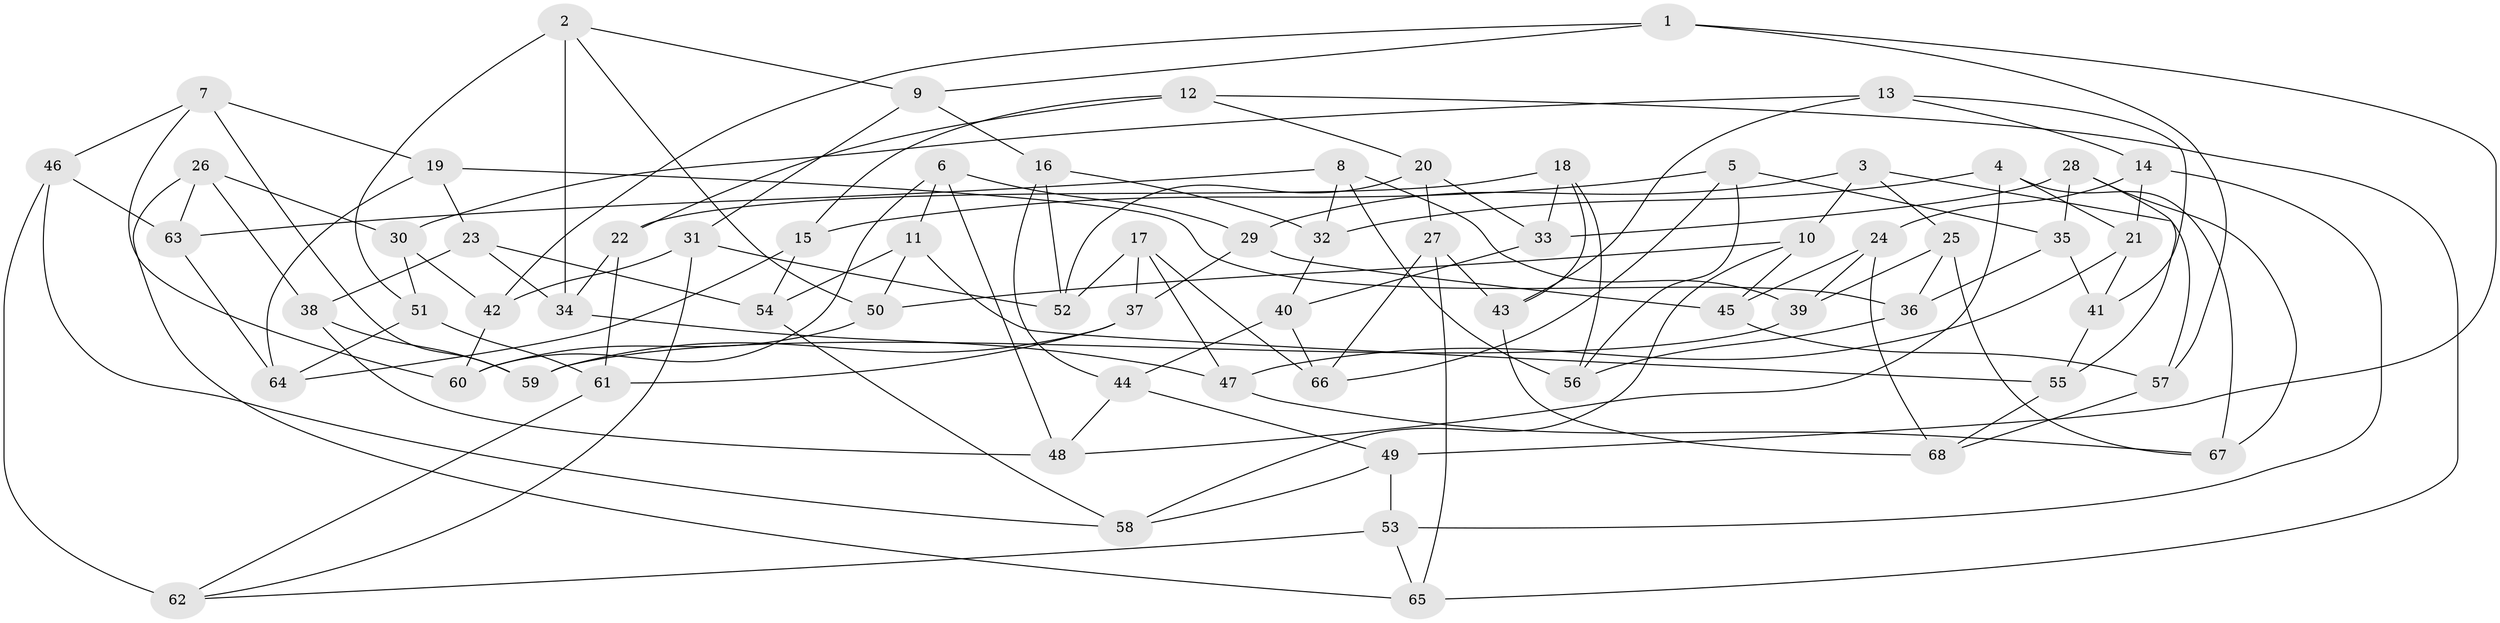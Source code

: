 // Generated by graph-tools (version 1.1) at 2025/16/03/09/25 04:16:38]
// undirected, 68 vertices, 136 edges
graph export_dot {
graph [start="1"]
  node [color=gray90,style=filled];
  1;
  2;
  3;
  4;
  5;
  6;
  7;
  8;
  9;
  10;
  11;
  12;
  13;
  14;
  15;
  16;
  17;
  18;
  19;
  20;
  21;
  22;
  23;
  24;
  25;
  26;
  27;
  28;
  29;
  30;
  31;
  32;
  33;
  34;
  35;
  36;
  37;
  38;
  39;
  40;
  41;
  42;
  43;
  44;
  45;
  46;
  47;
  48;
  49;
  50;
  51;
  52;
  53;
  54;
  55;
  56;
  57;
  58;
  59;
  60;
  61;
  62;
  63;
  64;
  65;
  66;
  67;
  68;
  1 -- 49;
  1 -- 57;
  1 -- 9;
  1 -- 42;
  2 -- 50;
  2 -- 51;
  2 -- 9;
  2 -- 34;
  3 -- 57;
  3 -- 25;
  3 -- 29;
  3 -- 10;
  4 -- 32;
  4 -- 21;
  4 -- 67;
  4 -- 48;
  5 -- 56;
  5 -- 15;
  5 -- 66;
  5 -- 35;
  6 -- 48;
  6 -- 29;
  6 -- 60;
  6 -- 11;
  7 -- 46;
  7 -- 19;
  7 -- 60;
  7 -- 59;
  8 -- 56;
  8 -- 39;
  8 -- 32;
  8 -- 63;
  9 -- 16;
  9 -- 31;
  10 -- 50;
  10 -- 58;
  10 -- 45;
  11 -- 55;
  11 -- 50;
  11 -- 54;
  12 -- 15;
  12 -- 20;
  12 -- 22;
  12 -- 65;
  13 -- 14;
  13 -- 43;
  13 -- 30;
  13 -- 41;
  14 -- 24;
  14 -- 21;
  14 -- 53;
  15 -- 64;
  15 -- 54;
  16 -- 32;
  16 -- 52;
  16 -- 44;
  17 -- 47;
  17 -- 66;
  17 -- 52;
  17 -- 37;
  18 -- 33;
  18 -- 22;
  18 -- 43;
  18 -- 56;
  19 -- 36;
  19 -- 64;
  19 -- 23;
  20 -- 33;
  20 -- 52;
  20 -- 27;
  21 -- 47;
  21 -- 41;
  22 -- 61;
  22 -- 34;
  23 -- 54;
  23 -- 34;
  23 -- 38;
  24 -- 45;
  24 -- 68;
  24 -- 39;
  25 -- 36;
  25 -- 39;
  25 -- 67;
  26 -- 30;
  26 -- 65;
  26 -- 38;
  26 -- 63;
  27 -- 65;
  27 -- 66;
  27 -- 43;
  28 -- 35;
  28 -- 55;
  28 -- 33;
  28 -- 67;
  29 -- 37;
  29 -- 45;
  30 -- 51;
  30 -- 42;
  31 -- 52;
  31 -- 42;
  31 -- 62;
  32 -- 40;
  33 -- 40;
  34 -- 47;
  35 -- 36;
  35 -- 41;
  36 -- 56;
  37 -- 59;
  37 -- 61;
  38 -- 59;
  38 -- 48;
  39 -- 59;
  40 -- 44;
  40 -- 66;
  41 -- 55;
  42 -- 60;
  43 -- 68;
  44 -- 48;
  44 -- 49;
  45 -- 57;
  46 -- 58;
  46 -- 63;
  46 -- 62;
  47 -- 67;
  49 -- 53;
  49 -- 58;
  50 -- 60;
  51 -- 64;
  51 -- 61;
  53 -- 62;
  53 -- 65;
  54 -- 58;
  55 -- 68;
  57 -- 68;
  61 -- 62;
  63 -- 64;
}
